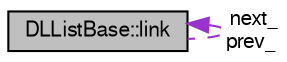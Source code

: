 digraph "DLListBase::link"
{
  bgcolor="transparent";
  edge [fontname="FreeSans",fontsize="10",labelfontname="FreeSans",labelfontsize="10"];
  node [fontname="FreeSans",fontsize="10",shape=record];
  Node14 [label="DLListBase::link",height=0.2,width=0.4,color="black", fillcolor="grey75", style="filled", fontcolor="black"];
  Node14 -> Node14 [dir="back",color="darkorchid3",fontsize="10",style="dashed",label=" next_\nprev_" ,fontname="FreeSans"];
}
